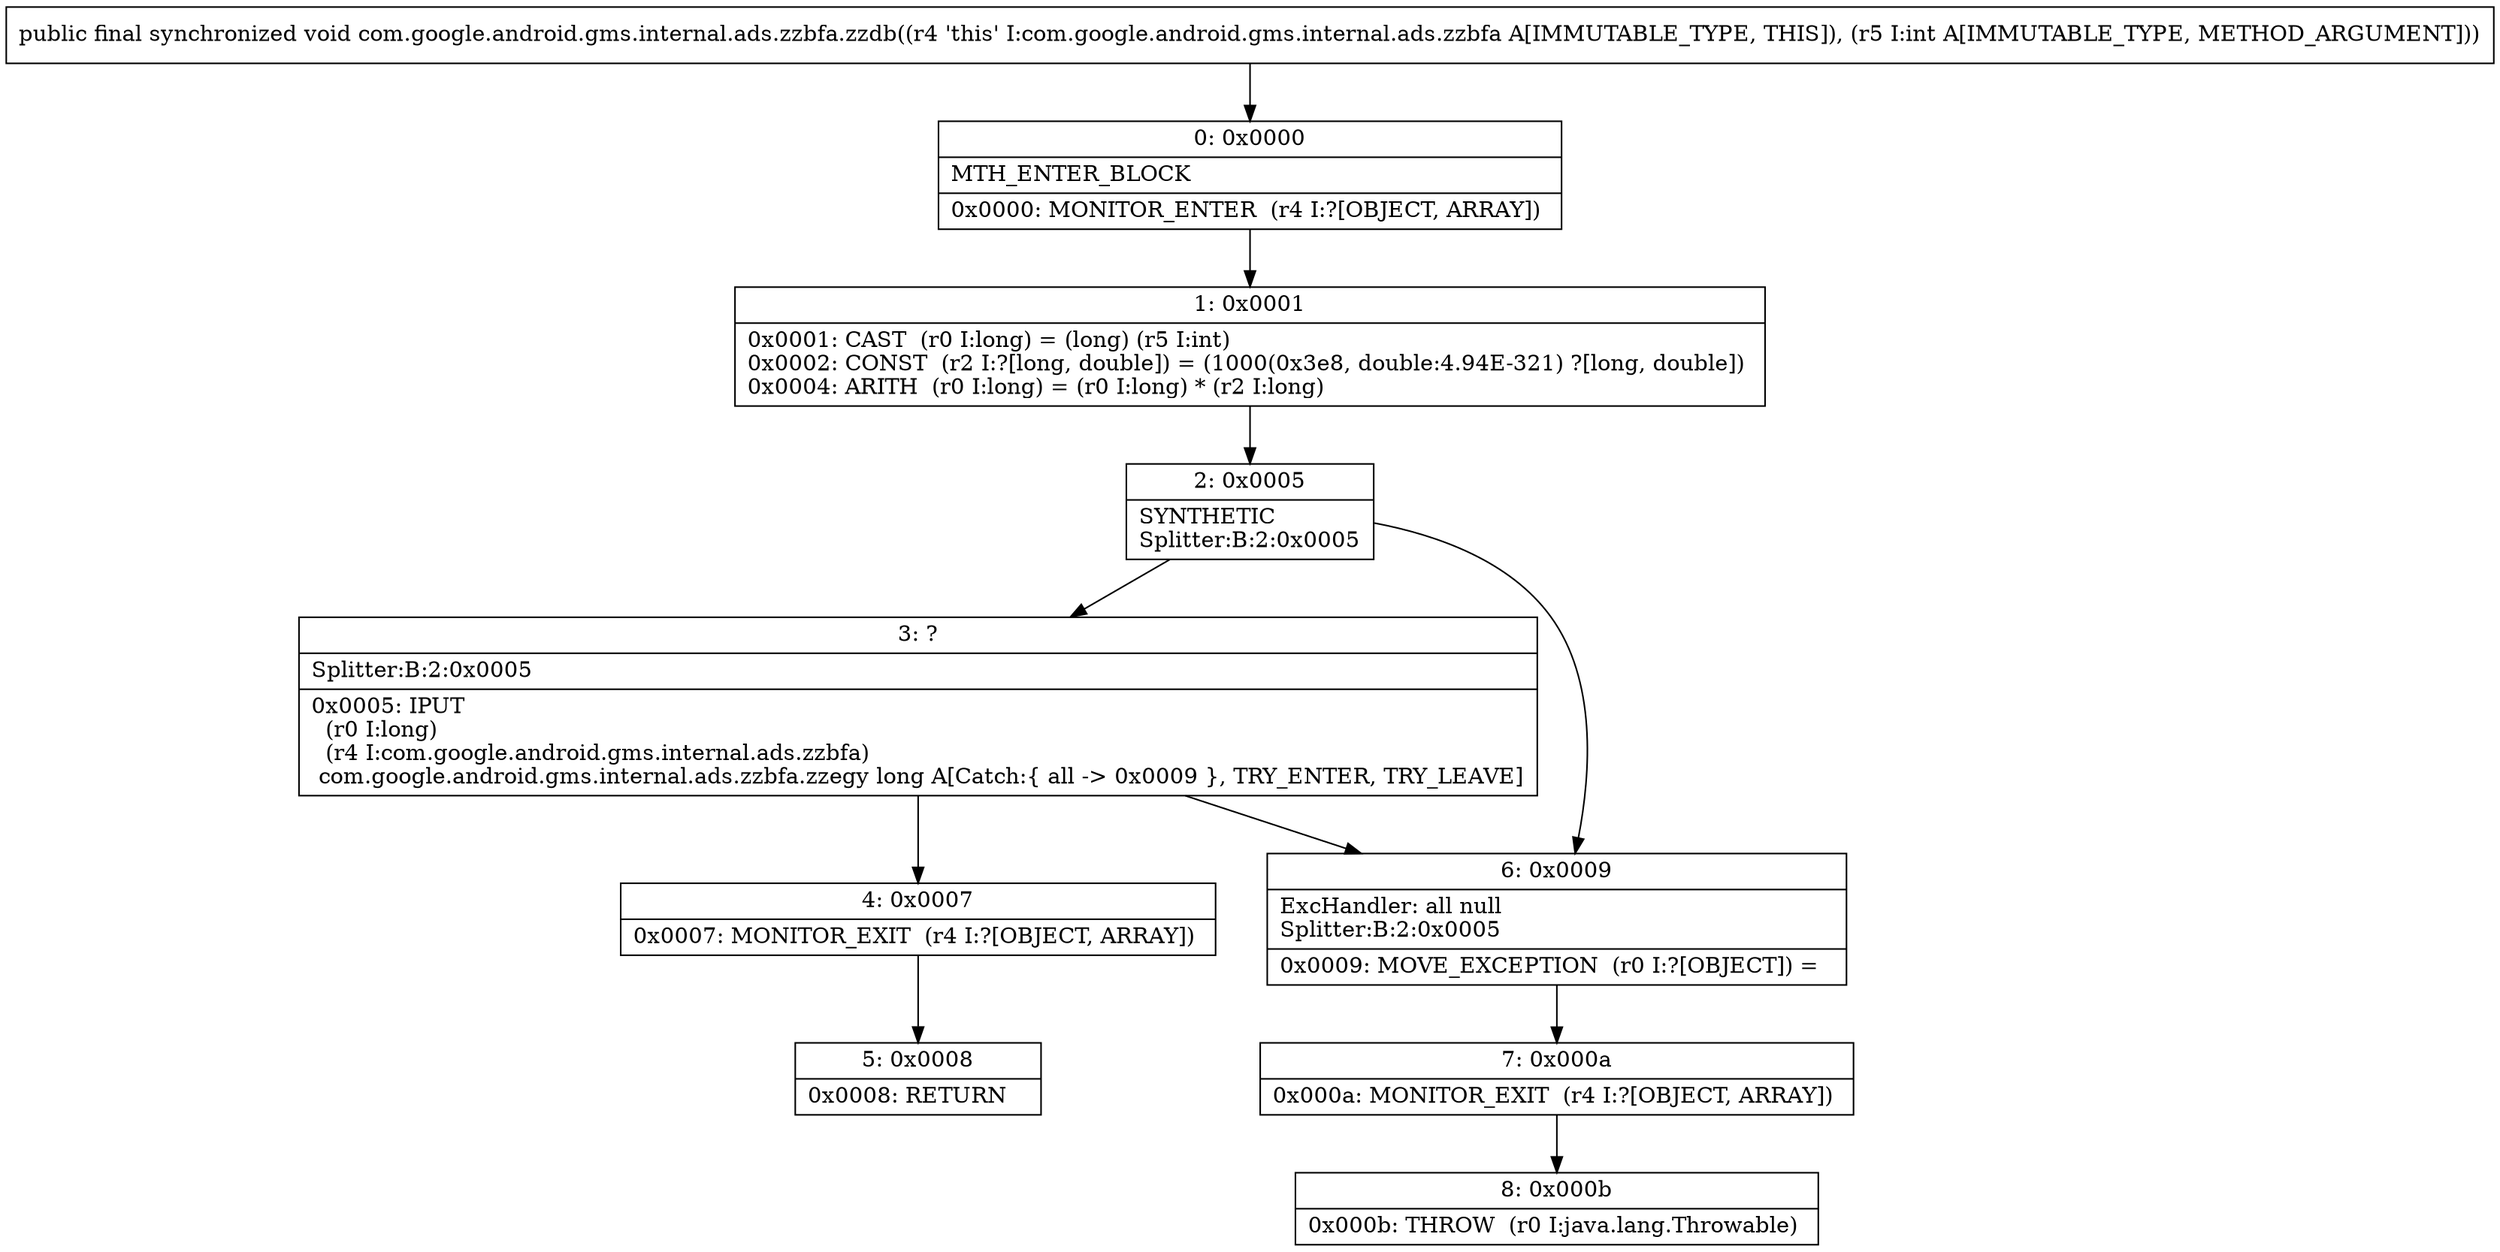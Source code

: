 digraph "CFG forcom.google.android.gms.internal.ads.zzbfa.zzdb(I)V" {
Node_0 [shape=record,label="{0\:\ 0x0000|MTH_ENTER_BLOCK\l|0x0000: MONITOR_ENTER  (r4 I:?[OBJECT, ARRAY]) \l}"];
Node_1 [shape=record,label="{1\:\ 0x0001|0x0001: CAST  (r0 I:long) = (long) (r5 I:int) \l0x0002: CONST  (r2 I:?[long, double]) = (1000(0x3e8, double:4.94E\-321) ?[long, double]) \l0x0004: ARITH  (r0 I:long) = (r0 I:long) * (r2 I:long) \l}"];
Node_2 [shape=record,label="{2\:\ 0x0005|SYNTHETIC\lSplitter:B:2:0x0005\l}"];
Node_3 [shape=record,label="{3\:\ ?|Splitter:B:2:0x0005\l|0x0005: IPUT  \l  (r0 I:long)\l  (r4 I:com.google.android.gms.internal.ads.zzbfa)\l com.google.android.gms.internal.ads.zzbfa.zzegy long A[Catch:\{ all \-\> 0x0009 \}, TRY_ENTER, TRY_LEAVE]\l}"];
Node_4 [shape=record,label="{4\:\ 0x0007|0x0007: MONITOR_EXIT  (r4 I:?[OBJECT, ARRAY]) \l}"];
Node_5 [shape=record,label="{5\:\ 0x0008|0x0008: RETURN   \l}"];
Node_6 [shape=record,label="{6\:\ 0x0009|ExcHandler: all null\lSplitter:B:2:0x0005\l|0x0009: MOVE_EXCEPTION  (r0 I:?[OBJECT]) =  \l}"];
Node_7 [shape=record,label="{7\:\ 0x000a|0x000a: MONITOR_EXIT  (r4 I:?[OBJECT, ARRAY]) \l}"];
Node_8 [shape=record,label="{8\:\ 0x000b|0x000b: THROW  (r0 I:java.lang.Throwable) \l}"];
MethodNode[shape=record,label="{public final synchronized void com.google.android.gms.internal.ads.zzbfa.zzdb((r4 'this' I:com.google.android.gms.internal.ads.zzbfa A[IMMUTABLE_TYPE, THIS]), (r5 I:int A[IMMUTABLE_TYPE, METHOD_ARGUMENT])) }"];
MethodNode -> Node_0;
Node_0 -> Node_1;
Node_1 -> Node_2;
Node_2 -> Node_3;
Node_2 -> Node_6;
Node_3 -> Node_4;
Node_3 -> Node_6;
Node_4 -> Node_5;
Node_6 -> Node_7;
Node_7 -> Node_8;
}

